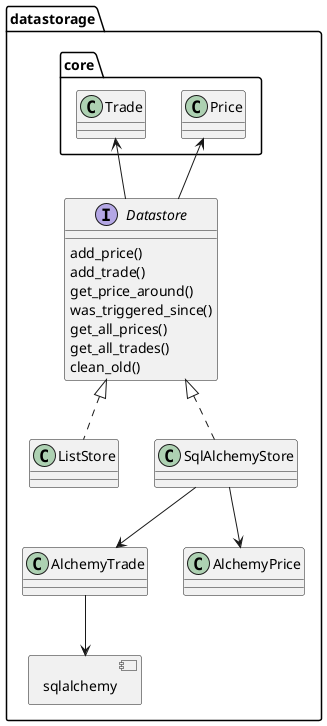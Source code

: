 @startuml

allowmixing

namespace datastorage {
    component sqlalchemy

interface Datastore {
    add_price()
    add_trade()
    get_price_around()
    was_triggered_since()
    get_all_prices()
    get_all_trades()
    clean_old()
}
class ListStore implements Datastore
class SqlAlchemyStore implements Datastore

core.Price <-- Datastore
core.Trade <-- Datastore

class AlchemyTrade
class AlchemyPrice

SqlAlchemyStore --> AlchemyTrade
SqlAlchemyStore --> AlchemyPrice

AlchemyTrade --> sqlalchemy


}

@enduml